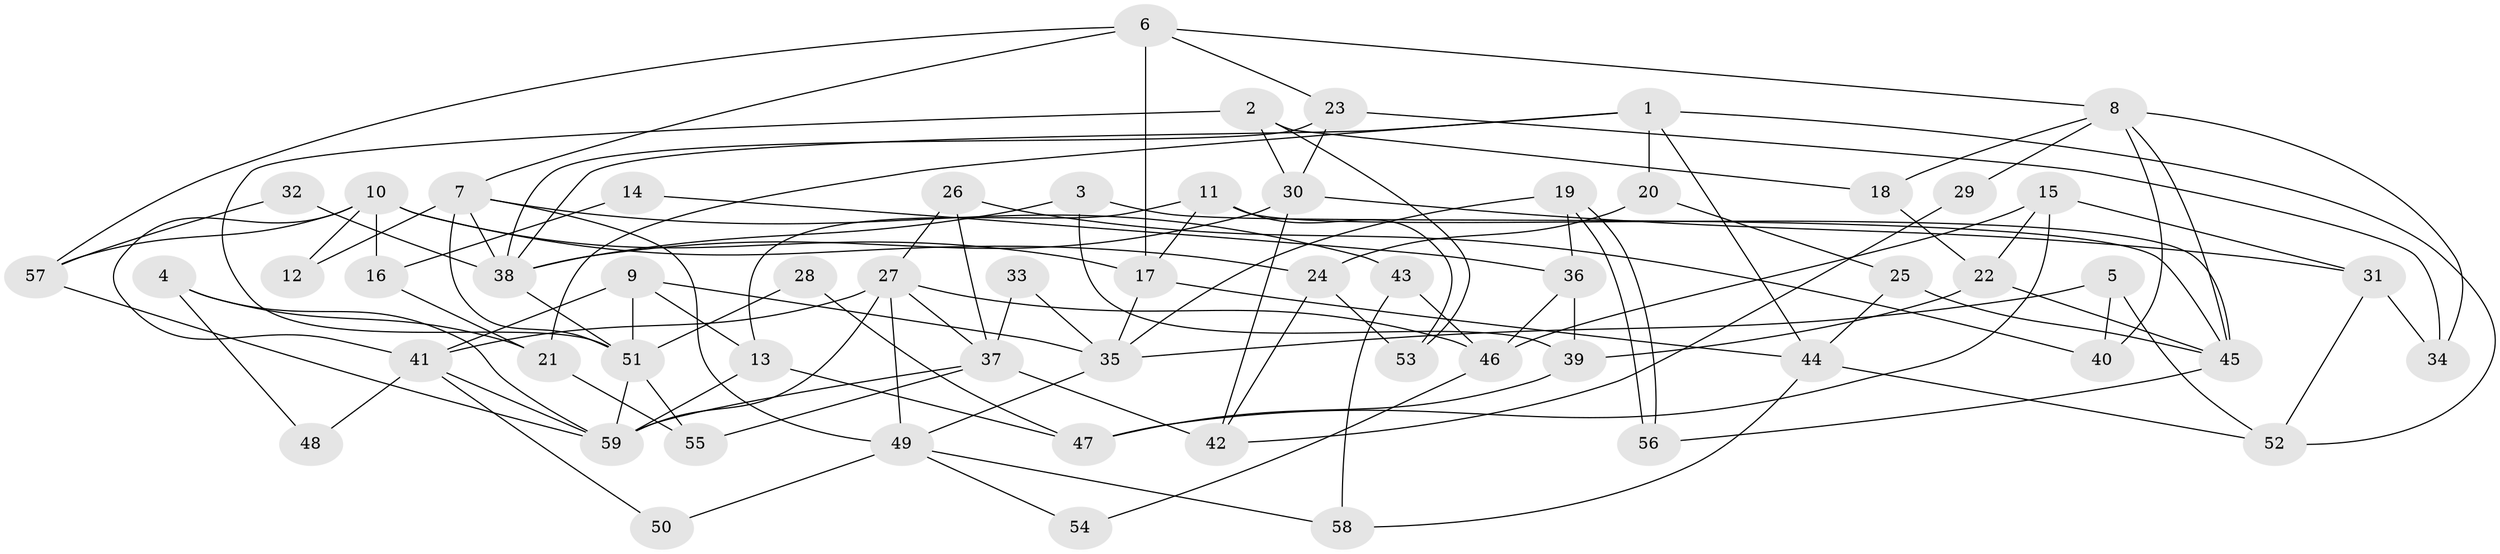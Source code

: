 // Generated by graph-tools (version 1.1) at 2025/02/03/09/25 03:02:12]
// undirected, 59 vertices, 118 edges
graph export_dot {
graph [start="1"]
  node [color=gray90,style=filled];
  1;
  2;
  3;
  4;
  5;
  6;
  7;
  8;
  9;
  10;
  11;
  12;
  13;
  14;
  15;
  16;
  17;
  18;
  19;
  20;
  21;
  22;
  23;
  24;
  25;
  26;
  27;
  28;
  29;
  30;
  31;
  32;
  33;
  34;
  35;
  36;
  37;
  38;
  39;
  40;
  41;
  42;
  43;
  44;
  45;
  46;
  47;
  48;
  49;
  50;
  51;
  52;
  53;
  54;
  55;
  56;
  57;
  58;
  59;
  1 -- 38;
  1 -- 44;
  1 -- 20;
  1 -- 21;
  1 -- 52;
  2 -- 18;
  2 -- 51;
  2 -- 30;
  2 -- 53;
  3 -- 45;
  3 -- 38;
  3 -- 39;
  4 -- 59;
  4 -- 21;
  4 -- 48;
  5 -- 35;
  5 -- 52;
  5 -- 40;
  6 -- 7;
  6 -- 17;
  6 -- 8;
  6 -- 23;
  6 -- 57;
  7 -- 38;
  7 -- 51;
  7 -- 12;
  7 -- 43;
  7 -- 49;
  8 -- 40;
  8 -- 18;
  8 -- 29;
  8 -- 34;
  8 -- 45;
  9 -- 13;
  9 -- 35;
  9 -- 41;
  9 -- 51;
  10 -- 17;
  10 -- 41;
  10 -- 12;
  10 -- 16;
  10 -- 24;
  10 -- 57;
  11 -- 45;
  11 -- 53;
  11 -- 13;
  11 -- 17;
  13 -- 59;
  13 -- 47;
  14 -- 16;
  14 -- 36;
  15 -- 31;
  15 -- 46;
  15 -- 22;
  15 -- 47;
  16 -- 21;
  17 -- 35;
  17 -- 44;
  18 -- 22;
  19 -- 56;
  19 -- 56;
  19 -- 36;
  19 -- 35;
  20 -- 25;
  20 -- 24;
  21 -- 55;
  22 -- 39;
  22 -- 45;
  23 -- 30;
  23 -- 34;
  23 -- 38;
  24 -- 42;
  24 -- 53;
  25 -- 45;
  25 -- 44;
  26 -- 27;
  26 -- 37;
  26 -- 40;
  27 -- 41;
  27 -- 59;
  27 -- 37;
  27 -- 46;
  27 -- 49;
  28 -- 51;
  28 -- 47;
  29 -- 42;
  30 -- 42;
  30 -- 31;
  30 -- 38;
  31 -- 34;
  31 -- 52;
  32 -- 57;
  32 -- 38;
  33 -- 37;
  33 -- 35;
  35 -- 49;
  36 -- 46;
  36 -- 39;
  37 -- 59;
  37 -- 42;
  37 -- 55;
  38 -- 51;
  39 -- 47;
  41 -- 59;
  41 -- 48;
  41 -- 50;
  43 -- 58;
  43 -- 46;
  44 -- 52;
  44 -- 58;
  45 -- 56;
  46 -- 54;
  49 -- 50;
  49 -- 54;
  49 -- 58;
  51 -- 55;
  51 -- 59;
  57 -- 59;
}
